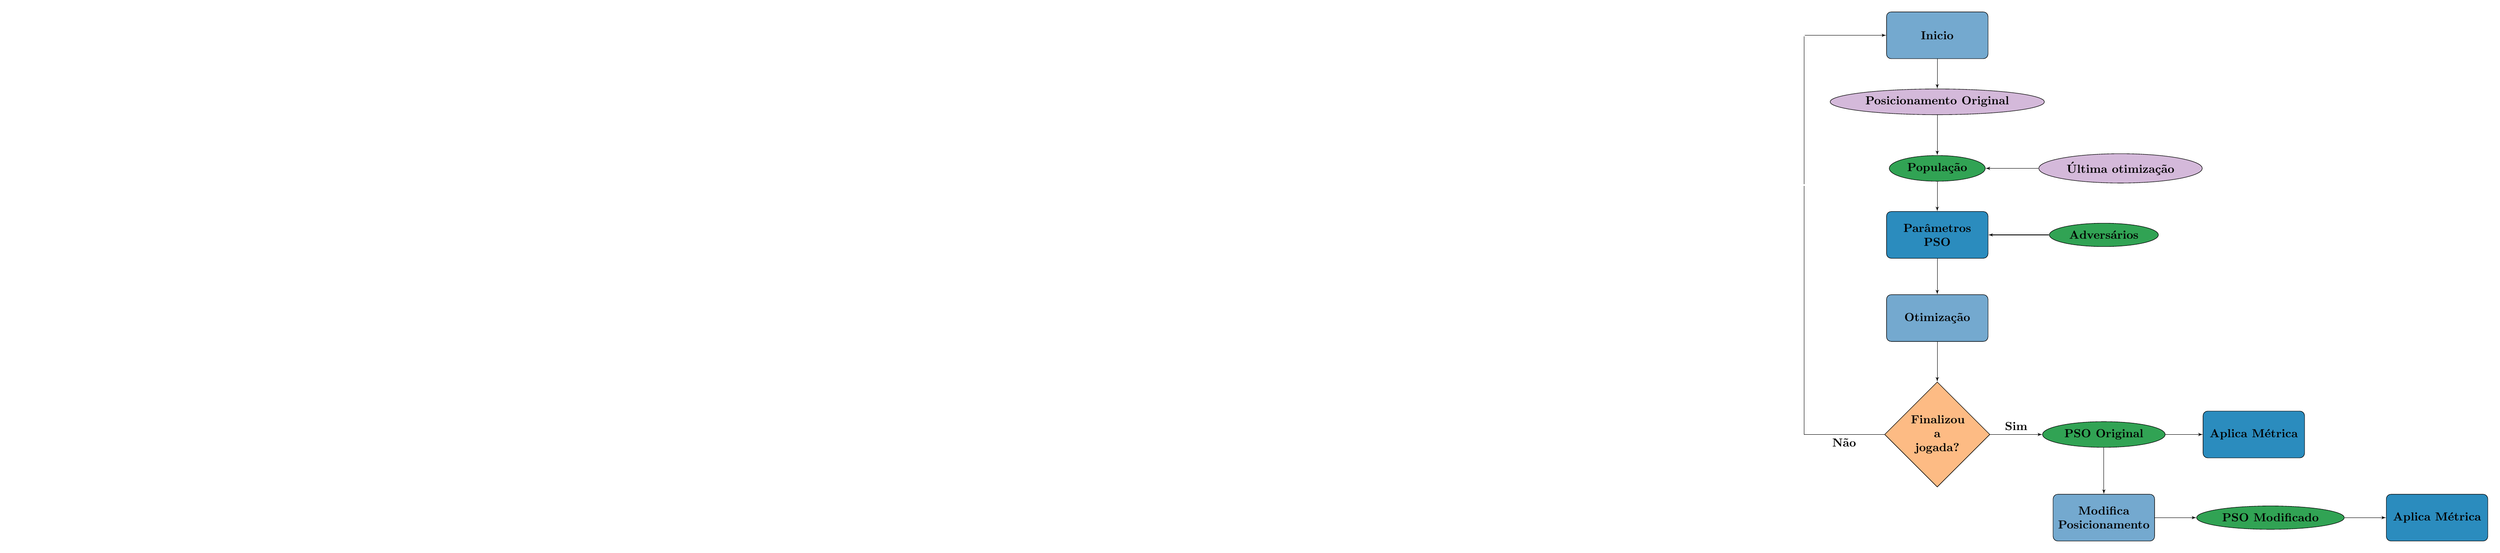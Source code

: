 ﻿% Copyright 2024 by Marcos Laureano (marcos.laureano@ifpr.edu.br)
% This file may be distributed and/or modified
%
% 1. under the LaTeX Project Public License and/or
% 2. under the GNU Public License.
\usetikzlibrary{shapes,arrows}
\usetikzlibrary{colorbrewer}
\definecolor{c1}{RGB}{116,169,207}
\definecolor{c2}{RGB}{43,140,190}

\definecolor{c3}{RGB}{49,163,84}
\definecolor{c4}{RGB}{212,185,218}
\definecolor{c5}{RGB}{253,187,132}

\tikzstyle{decisao} = [diamond, draw, fill=c5, 
    text width=4.5em, text badly centered, node distance=3.5cm, inner sep=3pt, font=\bfseries]

\tikzstyle{bloco1} = [rectangle, draw, fill=c1,     text width=8em, text centered, rounded corners, minimum height=4em, font=\bfseries]

\tikzstyle{bloco2} = [rectangle, draw, fill=c2,     text width=8em, text centered, rounded corners, minimum height=4em, font=\bfseries]

\tikzstyle{circulo} = [draw, ellipse,fill=c3, node distance=2cm,    minimum height=2em, font=\bfseries]

\tikzstyle{circulo2} = [draw, ellipse,fill=c4, node distance=2cm,    minimum height=2em, font=\bfseries]

\tikzstyle{line} = [draw, -latex']
    
\begin{tikzpicture}[node distance = 4.5cm, auto]

 
   \node [bloco1] (inicio) {Otimização};
  \node [decisao, below of=inicio] (decisao) {Finalizou a jogada?};
   \path [line] (inicio) -- (decisao);
   \node [circulo, right of=decisao, node distance=5cm] (psoo) {PSO Original};

   \node [bloco2, right of=psoo] (metrica1)  {Aplica Métrica};
   \path [line] (psoo) -- (metrica1);

   \node [bloco1, below of=psoo, node distance=2.5cm ] (modifica)  {Modifica\\ Posicionamento};
   \path [line] (psoo) -- (modifica);

   \path [line] (decisao) -- node [font=\bfseries] {Sim} (psoo);

   \node [circulo, right of=modifica, node distance=5cm] (psom) {PSO Modificado};
   \path [line] (modifica) -- (psom);

   \node [bloco2, right of=psom, node distance=5cm ] (metrica2)  {Aplica Métrica};
   \path [line] (psom) -- (metrica2);

   \node [bloco2, above of=inicio, node distance=2.5cm] (prepara) {Parâmetros PSO};
   \path [line] (prepara) -- (inicio);

   \node [circulo, above of=prepara](popula) {População};
   \node [circulo, right of=prepara, node distance=5cm](posadv) {Adversários};
   \path [line] (popula) -- (prepara);
   \path [line] (posadv) -- (prepara);
   \node [circulo2, above of=popula, node distance=2cm] (posorig) {Posicionamento Original};
   \node [circulo2, right of=popula, node distance=5.5cm] (ultotm) {Última otimização};
   \path [line] (posorig) -- (popula);
  \path [line] (ultotm) -- (popula);

   
   \node [bloco1, above of=posorig, node distance=2cm] (inicio2) {Inicio};
   \node [left of=inicio2, node distance=4cm, inner sep=-1pt] (no) {};
   \node [below of=no, inner sep=-1pt] (no1) {};
   \path [draw] (decisao) -| node [near start,font=\bfseries] {Não} (no1) ;
   \path [draw] (no1)--(no);
   \path [draw, -latex', inner sep=-1pt] (no)--(inicio2);
   \path [line] (inicio2) -- (posorig);

\end{tikzpicture}